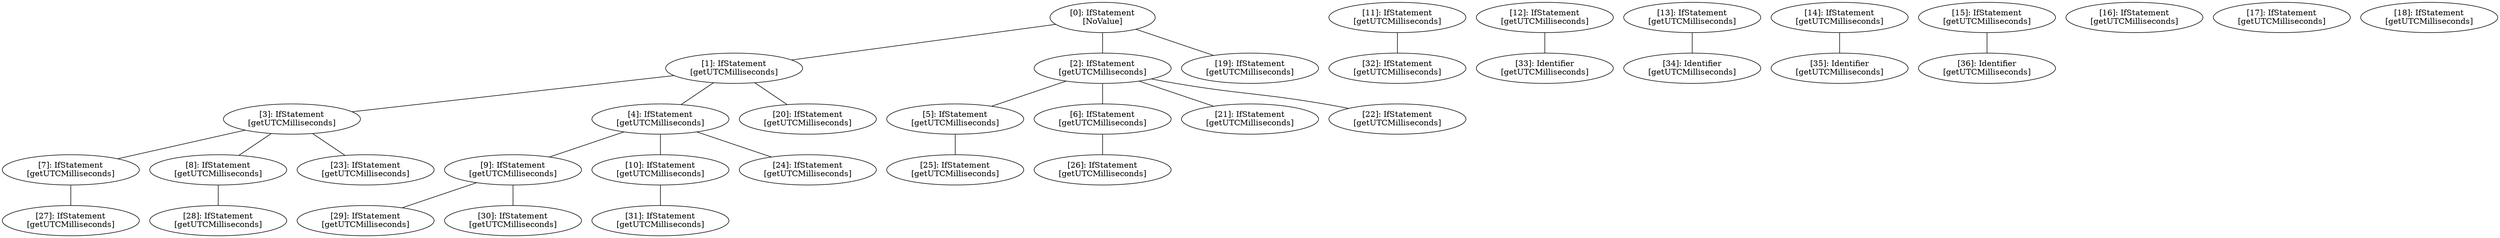 // Result
graph {
	0 [label="[0]: IfStatement
[NoValue]"]
	1 [label="[1]: IfStatement
[getUTCMilliseconds]"]
	2 [label="[2]: IfStatement
[getUTCMilliseconds]"]
	3 [label="[3]: IfStatement
[getUTCMilliseconds]"]
	4 [label="[4]: IfStatement
[getUTCMilliseconds]"]
	5 [label="[5]: IfStatement
[getUTCMilliseconds]"]
	6 [label="[6]: IfStatement
[getUTCMilliseconds]"]
	7 [label="[7]: IfStatement
[getUTCMilliseconds]"]
	8 [label="[8]: IfStatement
[getUTCMilliseconds]"]
	9 [label="[9]: IfStatement
[getUTCMilliseconds]"]
	10 [label="[10]: IfStatement
[getUTCMilliseconds]"]
	11 [label="[11]: IfStatement
[getUTCMilliseconds]"]
	12 [label="[12]: IfStatement
[getUTCMilliseconds]"]
	13 [label="[13]: IfStatement
[getUTCMilliseconds]"]
	14 [label="[14]: IfStatement
[getUTCMilliseconds]"]
	15 [label="[15]: IfStatement
[getUTCMilliseconds]"]
	16 [label="[16]: IfStatement
[getUTCMilliseconds]"]
	17 [label="[17]: IfStatement
[getUTCMilliseconds]"]
	18 [label="[18]: IfStatement
[getUTCMilliseconds]"]
	19 [label="[19]: IfStatement
[getUTCMilliseconds]"]
	20 [label="[20]: IfStatement
[getUTCMilliseconds]"]
	21 [label="[21]: IfStatement
[getUTCMilliseconds]"]
	22 [label="[22]: IfStatement
[getUTCMilliseconds]"]
	23 [label="[23]: IfStatement
[getUTCMilliseconds]"]
	24 [label="[24]: IfStatement
[getUTCMilliseconds]"]
	25 [label="[25]: IfStatement
[getUTCMilliseconds]"]
	26 [label="[26]: IfStatement
[getUTCMilliseconds]"]
	27 [label="[27]: IfStatement
[getUTCMilliseconds]"]
	28 [label="[28]: IfStatement
[getUTCMilliseconds]"]
	29 [label="[29]: IfStatement
[getUTCMilliseconds]"]
	30 [label="[30]: IfStatement
[getUTCMilliseconds]"]
	31 [label="[31]: IfStatement
[getUTCMilliseconds]"]
	32 [label="[32]: IfStatement
[getUTCMilliseconds]"]
	33 [label="[33]: Identifier
[getUTCMilliseconds]"]
	34 [label="[34]: Identifier
[getUTCMilliseconds]"]
	35 [label="[35]: Identifier
[getUTCMilliseconds]"]
	36 [label="[36]: Identifier
[getUTCMilliseconds]"]
	0 -- 1
	0 -- 2
	0 -- 19
	1 -- 3
	1 -- 4
	1 -- 20
	2 -- 5
	2 -- 6
	2 -- 21
	2 -- 22
	3 -- 7
	3 -- 8
	3 -- 23
	4 -- 9
	4 -- 10
	4 -- 24
	5 -- 25
	6 -- 26
	7 -- 27
	8 -- 28
	9 -- 29
	9 -- 30
	10 -- 31
	11 -- 32
	12 -- 33
	13 -- 34
	14 -- 35
	15 -- 36
}
